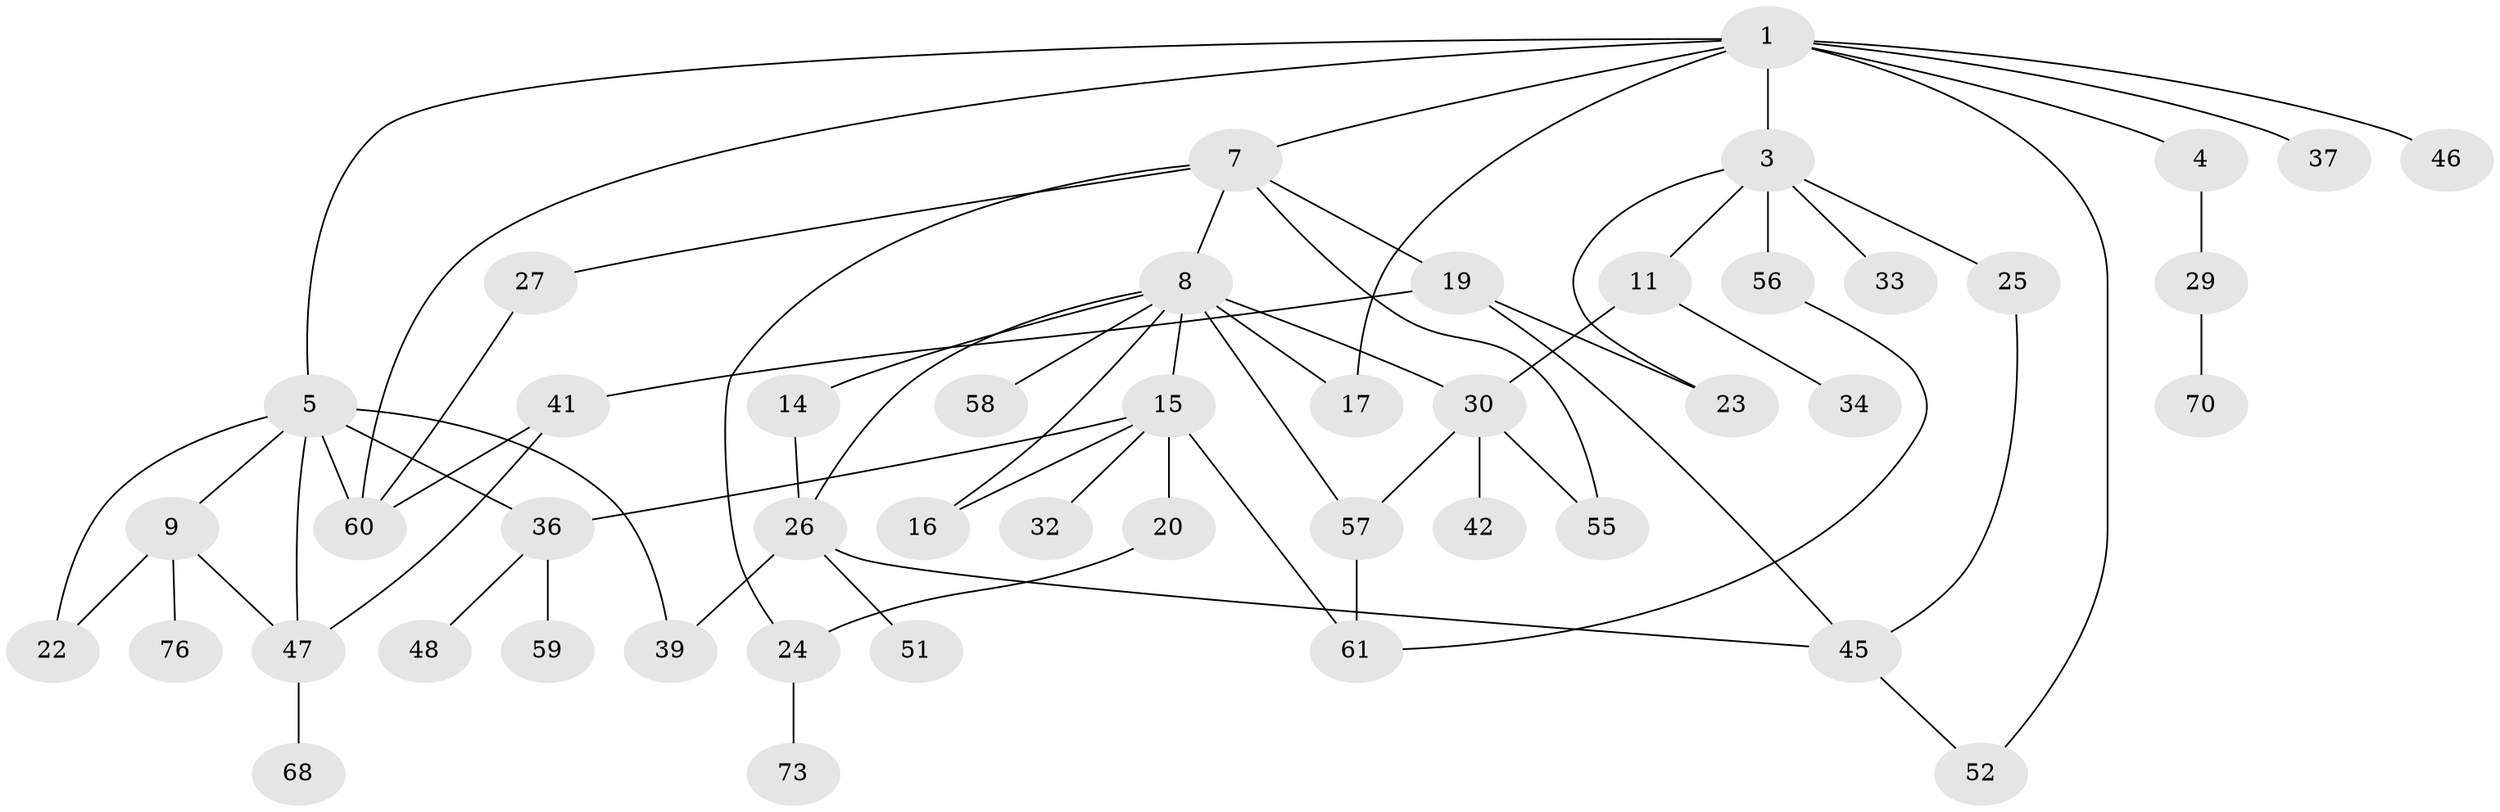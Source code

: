 // Generated by graph-tools (version 1.1) at 2025/51/02/27/25 19:51:39]
// undirected, 47 vertices, 67 edges
graph export_dot {
graph [start="1"]
  node [color=gray90,style=filled];
  1 [super="+2"];
  3 [super="+13"];
  4 [super="+10"];
  5 [super="+6"];
  7 [super="+12"];
  8 [super="+18"];
  9 [super="+21"];
  11 [super="+28"];
  14;
  15 [super="+53"];
  16 [super="+75"];
  17 [super="+65"];
  19 [super="+64"];
  20 [super="+40"];
  22 [super="+35"];
  23;
  24 [super="+38"];
  25;
  26 [super="+31"];
  27;
  29 [super="+62"];
  30 [super="+44"];
  32;
  33;
  34;
  36 [super="+43"];
  37;
  39;
  41 [super="+74"];
  42;
  45 [super="+49"];
  46;
  47 [super="+50"];
  48;
  51;
  52 [super="+54"];
  55 [super="+71"];
  56 [super="+63"];
  57 [super="+69"];
  58;
  59 [super="+66"];
  60 [super="+67"];
  61;
  68;
  70 [super="+72"];
  73;
  76;
  1 -- 3;
  1 -- 4;
  1 -- 37;
  1 -- 60;
  1 -- 17;
  1 -- 52;
  1 -- 5;
  1 -- 7;
  1 -- 46;
  3 -- 11;
  3 -- 33;
  3 -- 23;
  3 -- 56;
  3 -- 25;
  4 -- 29;
  5 -- 36;
  5 -- 39;
  5 -- 60;
  5 -- 9;
  5 -- 22;
  5 -- 47;
  7 -- 8;
  7 -- 19;
  7 -- 55;
  7 -- 24;
  7 -- 27;
  8 -- 14;
  8 -- 15;
  8 -- 16;
  8 -- 26;
  8 -- 57 [weight=2];
  8 -- 58;
  8 -- 30;
  8 -- 17;
  9 -- 76;
  9 -- 47;
  9 -- 22;
  11 -- 34;
  11 -- 30;
  14 -- 26;
  15 -- 20;
  15 -- 32;
  15 -- 61;
  15 -- 16;
  15 -- 36;
  19 -- 41;
  19 -- 45;
  19 -- 23;
  20 -- 24;
  24 -- 73;
  25 -- 45;
  26 -- 51;
  26 -- 45;
  26 -- 39;
  27 -- 60;
  29 -- 70;
  30 -- 42;
  30 -- 55;
  30 -- 57;
  36 -- 48;
  36 -- 59;
  41 -- 60;
  41 -- 47;
  45 -- 52;
  47 -- 68;
  56 -- 61;
  57 -- 61;
}
